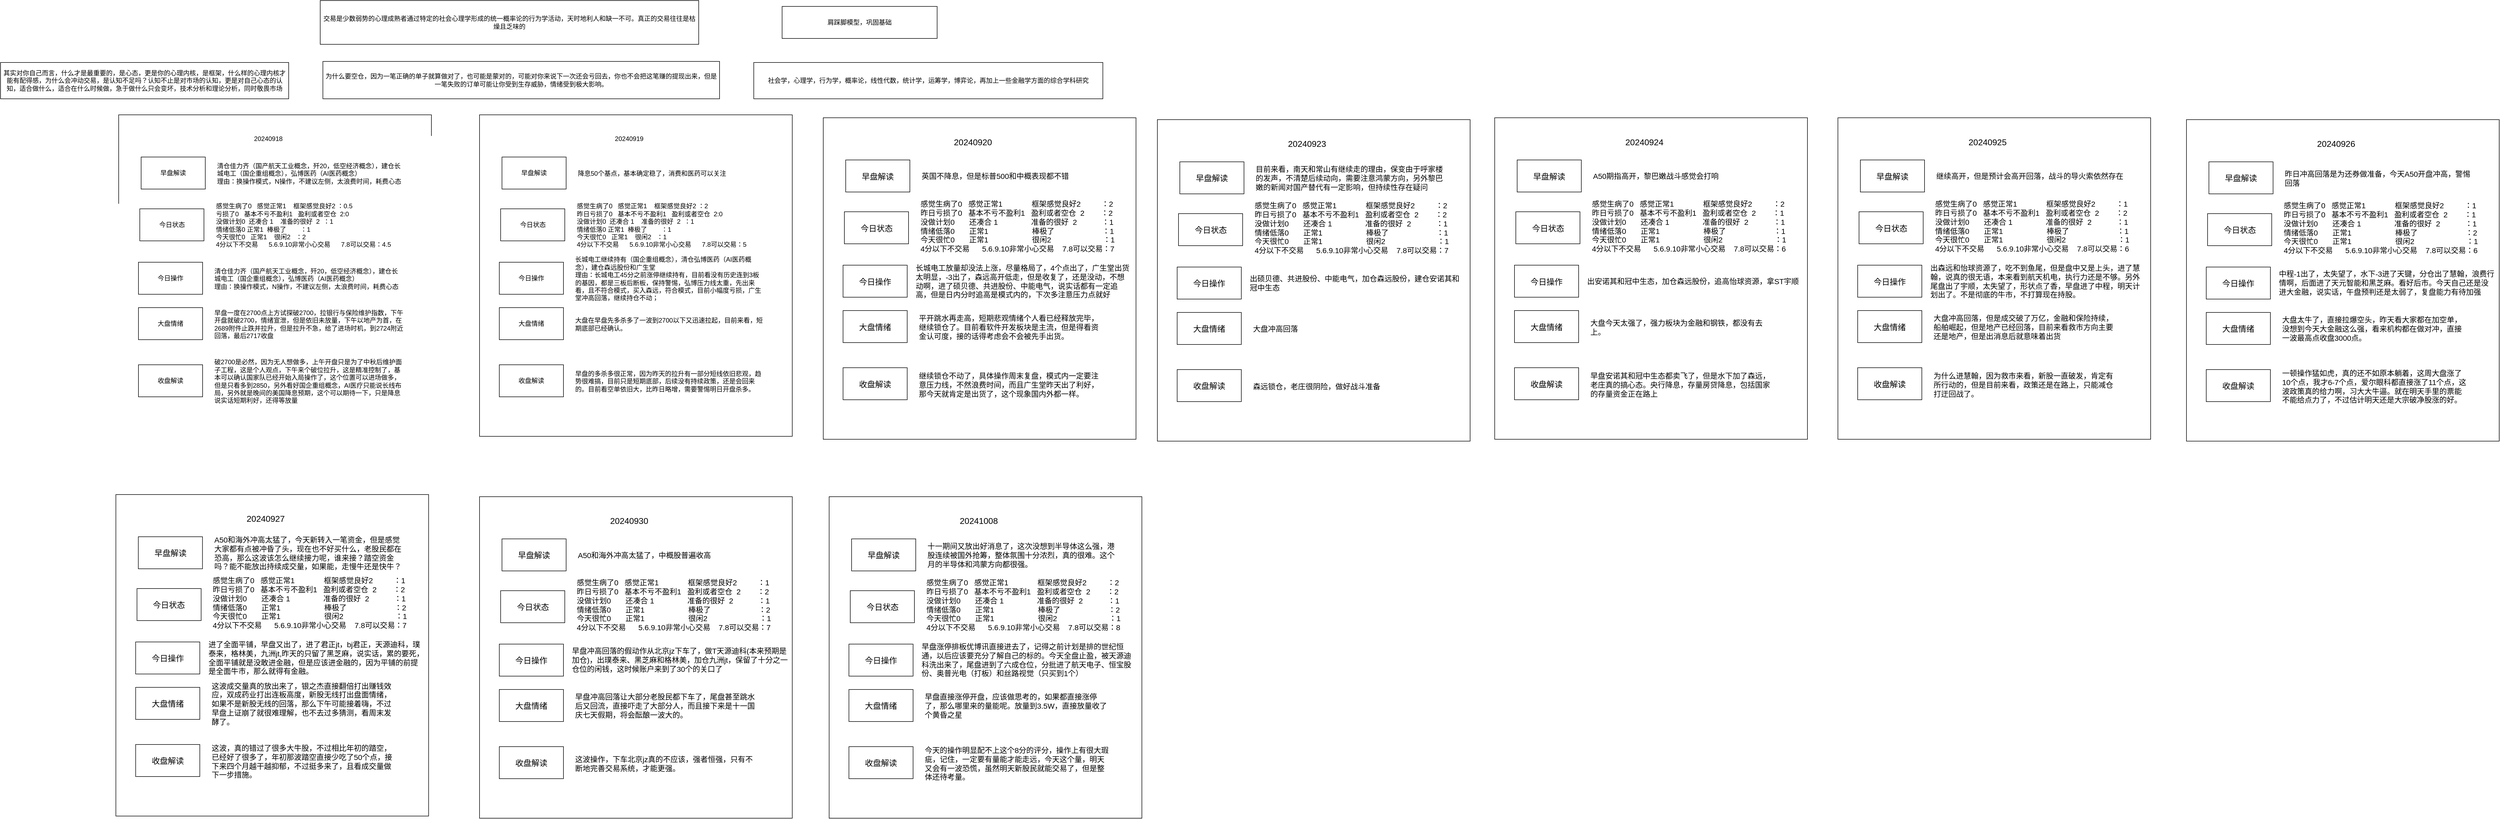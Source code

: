 <mxfile version="24.7.17">
  <diagram name="第 1 页" id="n0Eh1bdH7xCjfE-SlWxd">
    <mxGraphModel dx="2019" dy="1149" grid="0" gridSize="10" guides="1" tooltips="1" connect="1" arrows="1" fold="1" page="0" pageScale="1" pageWidth="827" pageHeight="1169" math="0" shadow="0">
      <root>
        <mxCell id="0" />
        <mxCell id="1" parent="0" />
        <mxCell id="ki8aC08DYE5dmjoq6XBP-1" value="" style="rounded=0;whiteSpace=wrap;html=1;" parent="1" vertex="1">
          <mxGeometry x="-59" y="60" width="585" height="602" as="geometry" />
        </mxCell>
        <mxCell id="ki8aC08DYE5dmjoq6XBP-2" value="20240918" style="text;html=1;align=center;verticalAlign=middle;whiteSpace=wrap;rounded=0;" parent="1" vertex="1">
          <mxGeometry x="-34" y="79" width="510" height="52" as="geometry" />
        </mxCell>
        <mxCell id="ki8aC08DYE5dmjoq6XBP-5" value="" style="group" parent="1" vertex="1" connectable="0">
          <mxGeometry x="-22" y="336" width="495.5" height="61" as="geometry" />
        </mxCell>
        <mxCell id="ki8aC08DYE5dmjoq6XBP-3" value="清仓佳力齐（国产航天工业概念，歼20，低空经济概念），建仓长城电工（国企重组概念），弘博医药（AI医药概念）&lt;div&gt;理由：换操作模式，N操作，不建议左侧，太浪费时间，耗费心态&lt;/div&gt;" style="text;html=1;align=left;verticalAlign=middle;whiteSpace=wrap;rounded=0;" parent="ki8aC08DYE5dmjoq6XBP-5" vertex="1">
          <mxGeometry x="140" width="355.5" height="61" as="geometry" />
        </mxCell>
        <mxCell id="ki8aC08DYE5dmjoq6XBP-4" value="今日操作" style="rounded=0;whiteSpace=wrap;html=1;" parent="ki8aC08DYE5dmjoq6XBP-5" vertex="1">
          <mxGeometry width="120" height="60" as="geometry" />
        </mxCell>
        <mxCell id="ki8aC08DYE5dmjoq6XBP-6" value="" style="group" parent="1" vertex="1" connectable="0">
          <mxGeometry x="-22" y="421" width="495.5" height="61" as="geometry" />
        </mxCell>
        <mxCell id="ki8aC08DYE5dmjoq6XBP-7" value="早盘一度在2700点上方试探破2700，拉银行与保险维护指数，下午开盘就破2700，情绪宣泄，但是依旧未放量，下午以地产为首，在2689附件止跌并拉升，但是拉升不急，给了进场时机，到2724附近回落，最后2717收盘" style="text;html=1;align=left;verticalAlign=middle;whiteSpace=wrap;rounded=0;" parent="ki8aC08DYE5dmjoq6XBP-6" vertex="1">
          <mxGeometry x="140" width="355.5" height="61" as="geometry" />
        </mxCell>
        <mxCell id="ki8aC08DYE5dmjoq6XBP-8" value="大盘情绪" style="rounded=0;whiteSpace=wrap;html=1;" parent="ki8aC08DYE5dmjoq6XBP-6" vertex="1">
          <mxGeometry width="120" height="60" as="geometry" />
        </mxCell>
        <mxCell id="ki8aC08DYE5dmjoq6XBP-9" value="" style="group" parent="1" vertex="1" connectable="0">
          <mxGeometry x="-17" y="139" width="495.5" height="61" as="geometry" />
        </mxCell>
        <mxCell id="ki8aC08DYE5dmjoq6XBP-10" value="清仓佳力齐（国产航天工业概念，歼20，低空经济概念），建仓长城电工（国企重组概念），弘博医药（AI医药概念）&lt;div&gt;理由：换操作模式，N操作，不建议左侧，太浪费时间，耗费心态&lt;/div&gt;" style="text;html=1;align=left;verticalAlign=middle;whiteSpace=wrap;rounded=0;" parent="ki8aC08DYE5dmjoq6XBP-9" vertex="1">
          <mxGeometry x="140" width="355.5" height="61" as="geometry" />
        </mxCell>
        <mxCell id="ki8aC08DYE5dmjoq6XBP-11" value="早盘解读" style="rounded=0;whiteSpace=wrap;html=1;" parent="ki8aC08DYE5dmjoq6XBP-9" vertex="1">
          <mxGeometry width="120" height="60" as="geometry" />
        </mxCell>
        <mxCell id="ki8aC08DYE5dmjoq6XBP-20" value="" style="group" parent="1" vertex="1" connectable="0">
          <mxGeometry x="-22" y="528" width="495.5" height="61" as="geometry" />
        </mxCell>
        <mxCell id="ki8aC08DYE5dmjoq6XBP-21" value="破2700是必然，因为无人想做多，上午开盘只是为了中秋后维护面子工程，这是个人观点，下午来个破位拉升，这是精准控制了，基本可以确认国家队已经开始入局操作了，这个位置可以进场做多，但是只看多到2850，另外看好国企重组概念，AI医疗只能说长线布局，另外就是晚间的美国降息预期，这个可以期待一下，只是降息说实话短期利好，还得等放量" style="text;html=1;align=left;verticalAlign=middle;whiteSpace=wrap;rounded=0;" parent="ki8aC08DYE5dmjoq6XBP-20" vertex="1">
          <mxGeometry x="140" width="355.5" height="61" as="geometry" />
        </mxCell>
        <mxCell id="ki8aC08DYE5dmjoq6XBP-22" value="收盘解读" style="rounded=0;whiteSpace=wrap;html=1;" parent="ki8aC08DYE5dmjoq6XBP-20" vertex="1">
          <mxGeometry width="120" height="60" as="geometry" />
        </mxCell>
        <mxCell id="ki8aC08DYE5dmjoq6XBP-27" value="" style="group" parent="1" vertex="1" connectable="0">
          <mxGeometry x="-19.5" y="236" width="495.5" height="61" as="geometry" />
        </mxCell>
        <mxCell id="ki8aC08DYE5dmjoq6XBP-28" value="感觉生病了0&amp;nbsp; &amp;nbsp;感觉正常1&amp;nbsp; &amp;nbsp; 框架感觉良好2 ：0.5&lt;br&gt;亏损了0&amp;nbsp; &amp;nbsp;基本不亏不盈利1&amp;nbsp; &amp;nbsp;盈利或者空仓&amp;nbsp; 2:0&lt;br&gt;没做计划0&amp;nbsp; 还凑合 1&amp;nbsp; &amp;nbsp; 准备的很好&amp;nbsp; 2&amp;nbsp; ：1&lt;br&gt;情绪低落0 正常1&amp;nbsp; 棒极了&amp;nbsp; &amp;nbsp; &amp;nbsp; &amp;nbsp; ：1&lt;br&gt;今天很忙0&amp;nbsp; &amp;nbsp;正常1&amp;nbsp; &amp;nbsp; 很闲2&amp;nbsp; &amp;nbsp;：2&lt;br&gt;4分以下不交易&amp;nbsp; &amp;nbsp; &amp;nbsp; 5.6.9.10非常小心交易&amp;nbsp; &amp;nbsp; &amp;nbsp; 7.8可以交易：4.5" style="text;html=1;align=left;verticalAlign=middle;whiteSpace=wrap;rounded=0;" parent="ki8aC08DYE5dmjoq6XBP-27" vertex="1">
          <mxGeometry x="140" width="355.5" height="61" as="geometry" />
        </mxCell>
        <mxCell id="ki8aC08DYE5dmjoq6XBP-29" value="今日状态" style="rounded=0;whiteSpace=wrap;html=1;" parent="ki8aC08DYE5dmjoq6XBP-27" vertex="1">
          <mxGeometry width="120" height="60" as="geometry" />
        </mxCell>
        <mxCell id="ki8aC08DYE5dmjoq6XBP-30" value="交易是少数弱势的心理成熟者通过特定的社会心理学形成的统一概率论的行为学活动，天时地利人和缺一不可。真正的交易往往是枯燥且乏味的" style="rounded=0;whiteSpace=wrap;html=1;" parent="1" vertex="1">
          <mxGeometry x="318" y="-154" width="708" height="82" as="geometry" />
        </mxCell>
        <mxCell id="ki8aC08DYE5dmjoq6XBP-31" value="为什么要空仓，因为一笔正确的单子就算做对了，也可能是蒙对的，可能对你来说下一次还会亏回去，你也不会把这笔赚的提现出来，但是一笔失败的订单可能让你受到生存威胁，情绪受到极大影响。" style="rounded=0;whiteSpace=wrap;html=1;" parent="1" vertex="1">
          <mxGeometry x="323" y="-40" width="742" height="70" as="geometry" />
        </mxCell>
        <mxCell id="ki8aC08DYE5dmjoq6XBP-32" value="其实对你自己而言，什么才是最重要的，是心态，更是你的心理内核，是框架，什么样的心理内核才能有配得感，为什么会冲动交易，是认知不足吗？认知不止是对市场的认知，更是对自己心态的认知，适合做什么，适合在什么时候做，急于做什么只会变坏，技术分析和理论分析，同时敬畏市场" style="rounded=0;whiteSpace=wrap;html=1;" parent="1" vertex="1">
          <mxGeometry x="-280" y="-38" width="539" height="68" as="geometry" />
        </mxCell>
        <mxCell id="ki8aC08DYE5dmjoq6XBP-33" value="社会学，心理学，行为学，概率论，线性代数，统计学，运筹学，博弈论，再加上一些金融学方面的综合学科研究" style="rounded=0;whiteSpace=wrap;html=1;" parent="1" vertex="1">
          <mxGeometry x="1129" y="-38" width="653" height="68" as="geometry" />
        </mxCell>
        <mxCell id="ki8aC08DYE5dmjoq6XBP-34" value="" style="rounded=0;whiteSpace=wrap;html=1;" parent="1" vertex="1">
          <mxGeometry x="616" y="60" width="585" height="602" as="geometry" />
        </mxCell>
        <mxCell id="ki8aC08DYE5dmjoq6XBP-35" value="20240919" style="text;html=1;align=center;verticalAlign=middle;whiteSpace=wrap;rounded=0;" parent="1" vertex="1">
          <mxGeometry x="641" y="79" width="510" height="52" as="geometry" />
        </mxCell>
        <mxCell id="ki8aC08DYE5dmjoq6XBP-36" value="" style="group" parent="1" vertex="1" connectable="0">
          <mxGeometry x="653" y="336" width="495.5" height="61" as="geometry" />
        </mxCell>
        <mxCell id="ki8aC08DYE5dmjoq6XBP-37" value="长城电工继续持有（国企重组概念），清仓弘博医药（AI医药概念），建仓森远股份和广生堂&lt;div&gt;理由：长城电工45分之前涨停继续持有，目前看没有历史连到3板的基因，都是三板后断板，保持警惕，弘博压力线太重，先出来看，且不符合模式，买入森远，符合模式，目前小幅度亏损，广生堂冲高回落，继续持仓不动；&lt;/div&gt;" style="text;html=1;align=left;verticalAlign=middle;whiteSpace=wrap;rounded=0;" parent="ki8aC08DYE5dmjoq6XBP-36" vertex="1">
          <mxGeometry x="140" width="355.5" height="61" as="geometry" />
        </mxCell>
        <mxCell id="ki8aC08DYE5dmjoq6XBP-38" value="今日操作" style="rounded=0;whiteSpace=wrap;html=1;" parent="ki8aC08DYE5dmjoq6XBP-36" vertex="1">
          <mxGeometry width="120" height="60" as="geometry" />
        </mxCell>
        <mxCell id="ki8aC08DYE5dmjoq6XBP-39" value="" style="group" parent="1" vertex="1" connectable="0">
          <mxGeometry x="653" y="421" width="495.5" height="61" as="geometry" />
        </mxCell>
        <mxCell id="ki8aC08DYE5dmjoq6XBP-40" value="大盘在早盘先多杀多了一波到2700以下又迅速拉起，目前来看，短期底部已经确认。" style="text;html=1;align=left;verticalAlign=middle;whiteSpace=wrap;rounded=0;" parent="ki8aC08DYE5dmjoq6XBP-39" vertex="1">
          <mxGeometry x="140" width="355.5" height="61" as="geometry" />
        </mxCell>
        <mxCell id="ki8aC08DYE5dmjoq6XBP-41" value="大盘情绪" style="rounded=0;whiteSpace=wrap;html=1;" parent="ki8aC08DYE5dmjoq6XBP-39" vertex="1">
          <mxGeometry width="120" height="60" as="geometry" />
        </mxCell>
        <mxCell id="ki8aC08DYE5dmjoq6XBP-42" value="" style="group" parent="1" vertex="1" connectable="0">
          <mxGeometry x="658" y="139" width="495.5" height="61" as="geometry" />
        </mxCell>
        <mxCell id="ki8aC08DYE5dmjoq6XBP-43" value="降息50个基点，基本确定稳了，消费和医药可以关注" style="text;html=1;align=left;verticalAlign=middle;whiteSpace=wrap;rounded=0;" parent="ki8aC08DYE5dmjoq6XBP-42" vertex="1">
          <mxGeometry x="140" width="355.5" height="61" as="geometry" />
        </mxCell>
        <mxCell id="ki8aC08DYE5dmjoq6XBP-44" value="早盘解读" style="rounded=0;whiteSpace=wrap;html=1;" parent="ki8aC08DYE5dmjoq6XBP-42" vertex="1">
          <mxGeometry width="120" height="60" as="geometry" />
        </mxCell>
        <mxCell id="ki8aC08DYE5dmjoq6XBP-45" value="" style="group" parent="1" vertex="1" connectable="0">
          <mxGeometry x="653" y="528" width="495.5" height="61" as="geometry" />
        </mxCell>
        <mxCell id="ki8aC08DYE5dmjoq6XBP-46" value="早盘的多杀多很正常，因为昨天的拉升有一部分短线依旧悲观，趋势很难搞，目前只是短期底部，后续没有持续政策，还是会回来的。目前看空单依旧大，比昨日略增，需要警惕明日开盘杀多。" style="text;html=1;align=left;verticalAlign=middle;whiteSpace=wrap;rounded=0;" parent="ki8aC08DYE5dmjoq6XBP-45" vertex="1">
          <mxGeometry x="140" width="355.5" height="61" as="geometry" />
        </mxCell>
        <mxCell id="ki8aC08DYE5dmjoq6XBP-47" value="收盘解读" style="rounded=0;whiteSpace=wrap;html=1;" parent="ki8aC08DYE5dmjoq6XBP-45" vertex="1">
          <mxGeometry width="120" height="60" as="geometry" />
        </mxCell>
        <mxCell id="ki8aC08DYE5dmjoq6XBP-48" value="" style="group" parent="1" vertex="1" connectable="0">
          <mxGeometry x="655.5" y="236" width="495.5" height="61" as="geometry" />
        </mxCell>
        <mxCell id="ki8aC08DYE5dmjoq6XBP-49" value="感觉生病了0&amp;nbsp; &amp;nbsp;感觉正常1&amp;nbsp; &amp;nbsp; 框架感觉良好2 ：2&lt;br&gt;昨日亏损了0&amp;nbsp; &amp;nbsp;基本不亏不盈利1&amp;nbsp; &amp;nbsp;盈利或者空仓&amp;nbsp; 2:0&lt;br&gt;没做计划0&amp;nbsp; 还凑合 1&amp;nbsp; &amp;nbsp; 准备的很好&amp;nbsp; 2&amp;nbsp; ：1&lt;br&gt;情绪低落0 正常1&amp;nbsp; 棒极了&amp;nbsp; &amp;nbsp; &amp;nbsp; &amp;nbsp; ：1&lt;br&gt;今天很忙0&amp;nbsp; &amp;nbsp;正常1&amp;nbsp; &amp;nbsp; 很闲2&amp;nbsp; &amp;nbsp;：1&lt;br&gt;4分以下不交易&amp;nbsp; &amp;nbsp; &amp;nbsp; 5.6.9.10非常小心交易&amp;nbsp; &amp;nbsp; &amp;nbsp; 7.8可以交易：5" style="text;html=1;align=left;verticalAlign=middle;whiteSpace=wrap;rounded=0;" parent="ki8aC08DYE5dmjoq6XBP-48" vertex="1">
          <mxGeometry x="140" width="355.5" height="61" as="geometry" />
        </mxCell>
        <mxCell id="ki8aC08DYE5dmjoq6XBP-50" value="今日状态" style="rounded=0;whiteSpace=wrap;html=1;" parent="ki8aC08DYE5dmjoq6XBP-48" vertex="1">
          <mxGeometry width="120" height="60" as="geometry" />
        </mxCell>
        <mxCell id="ki8aC08DYE5dmjoq6XBP-51" value="肩踩脚模型，巩固基础" style="rounded=0;whiteSpace=wrap;html=1;" parent="1" vertex="1">
          <mxGeometry x="1182" y="-143" width="290" height="60" as="geometry" />
        </mxCell>
        <mxCell id="ki8aC08DYE5dmjoq6XBP-52" value="" style="rounded=0;whiteSpace=wrap;html=1;" parent="1" vertex="1">
          <mxGeometry x="1259" y="65.5" width="585" height="602" as="geometry" />
        </mxCell>
        <mxCell id="ki8aC08DYE5dmjoq6XBP-53" value="&lt;font style=&quot;font-size: 16px;&quot;&gt;20240920&lt;/font&gt;" style="text;html=1;align=center;verticalAlign=middle;whiteSpace=wrap;rounded=0;" parent="1" vertex="1">
          <mxGeometry x="1284" y="84.5" width="510" height="52" as="geometry" />
        </mxCell>
        <mxCell id="ki8aC08DYE5dmjoq6XBP-54" value="" style="group" parent="1" vertex="1" connectable="0">
          <mxGeometry x="1296" y="341.5" width="542" height="71" as="geometry" />
        </mxCell>
        <mxCell id="ki8aC08DYE5dmjoq6XBP-56" value="&lt;font style=&quot;font-size: 15px;&quot;&gt;今日操作&lt;/font&gt;" style="rounded=0;whiteSpace=wrap;html=1;" parent="ki8aC08DYE5dmjoq6XBP-54" vertex="1">
          <mxGeometry width="120" height="60" as="geometry" />
        </mxCell>
        <mxCell id="ki8aC08DYE5dmjoq6XBP-69" value="&lt;font style=&quot;font-size: 14px;&quot;&gt;长城电工放量却没法上涨，尽量格局了，4个点出了，广生堂出货太明显，-3出了，森远高开低走，但是收复了，还是没动，不想动啊，进了硕贝德、共进股份、中能电气，说实话都有一定追高，但是日内分时追高是模式内的，下次多注意压力点就好&lt;/font&gt;" style="text;html=1;align=left;verticalAlign=middle;whiteSpace=wrap;rounded=0;" parent="ki8aC08DYE5dmjoq6XBP-54" vertex="1">
          <mxGeometry x="134" y="-3.62" width="406" height="67.25" as="geometry" />
        </mxCell>
        <mxCell id="ki8aC08DYE5dmjoq6XBP-57" value="" style="group" parent="1" vertex="1" connectable="0">
          <mxGeometry x="1296" y="426.5" width="495.5" height="61" as="geometry" />
        </mxCell>
        <mxCell id="ki8aC08DYE5dmjoq6XBP-59" value="&lt;font style=&quot;font-size: 15px;&quot;&gt;大盘情绪&lt;/font&gt;" style="rounded=0;whiteSpace=wrap;html=1;" parent="ki8aC08DYE5dmjoq6XBP-57" vertex="1">
          <mxGeometry width="120" height="60" as="geometry" />
        </mxCell>
        <mxCell id="ki8aC08DYE5dmjoq6XBP-70" value="&lt;font style=&quot;font-size: 14px;&quot;&gt;平开跳水再走高，短期悲观情绪个人看已经释放完毕，继续锁仓了。目前看软件开发板块是主流，但是得看资金认可度，接的话得考虑会不会被先手出货。&lt;/font&gt;" style="text;html=1;align=left;verticalAlign=middle;whiteSpace=wrap;rounded=0;" parent="ki8aC08DYE5dmjoq6XBP-57" vertex="1">
          <mxGeometry x="140" y="6.5" width="349" height="49.5" as="geometry" />
        </mxCell>
        <mxCell id="ki8aC08DYE5dmjoq6XBP-60" value="" style="group" parent="1" vertex="1" connectable="0">
          <mxGeometry x="1301" y="144.5" width="495.5" height="61" as="geometry" />
        </mxCell>
        <mxCell id="ki8aC08DYE5dmjoq6XBP-61" value="&lt;font style=&quot;font-size: 14px;&quot;&gt;英国不降息，但是标普500和中概表现都不错&lt;/font&gt;" style="text;html=1;align=left;verticalAlign=middle;whiteSpace=wrap;rounded=0;" parent="ki8aC08DYE5dmjoq6XBP-60" vertex="1">
          <mxGeometry x="140" width="355.5" height="61" as="geometry" />
        </mxCell>
        <mxCell id="ki8aC08DYE5dmjoq6XBP-62" value="&lt;font style=&quot;font-size: 15px;&quot;&gt;早盘解读&lt;/font&gt;" style="rounded=0;whiteSpace=wrap;html=1;" parent="ki8aC08DYE5dmjoq6XBP-60" vertex="1">
          <mxGeometry width="120" height="60" as="geometry" />
        </mxCell>
        <mxCell id="ki8aC08DYE5dmjoq6XBP-63" value="" style="group;align=left;" parent="1" vertex="1" connectable="0">
          <mxGeometry x="1296" y="533.5" width="495.5" height="61" as="geometry" />
        </mxCell>
        <mxCell id="ki8aC08DYE5dmjoq6XBP-65" value="&lt;font style=&quot;font-size: 15px;&quot;&gt;收盘解读&lt;/font&gt;" style="rounded=0;whiteSpace=wrap;html=1;" parent="ki8aC08DYE5dmjoq6XBP-63" vertex="1">
          <mxGeometry width="120" height="60" as="geometry" />
        </mxCell>
        <mxCell id="ki8aC08DYE5dmjoq6XBP-71" value="&lt;font style=&quot;font-size: 14px;&quot;&gt;继续锁仓不动了，具体操作周末复盘，模式内一定要注意压力线，不然浪费时间，而且广生堂昨天出了利好，那今天就肯定是出货了，这个现象国内外都一样。&lt;/font&gt;" style="text;html=1;align=left;verticalAlign=middle;whiteSpace=wrap;rounded=0;" parent="ki8aC08DYE5dmjoq6XBP-63" vertex="1">
          <mxGeometry x="140" y="7.5" width="347" height="49.5" as="geometry" />
        </mxCell>
        <mxCell id="ki8aC08DYE5dmjoq6XBP-66" value="" style="group" parent="1" vertex="1" connectable="0">
          <mxGeometry x="1298.5" y="241.5" width="528" height="61" as="geometry" />
        </mxCell>
        <mxCell id="ki8aC08DYE5dmjoq6XBP-67" value="&lt;font style=&quot;font-size: 14px;&quot;&gt;感觉生病了0&amp;nbsp; &amp;nbsp;感觉正常1&amp;nbsp; &amp;nbsp; &amp;nbsp; &amp;nbsp; &amp;nbsp; &amp;nbsp; &amp;nbsp; 框架感觉良好2&amp;nbsp; &amp;nbsp; &amp;nbsp; &amp;nbsp; &amp;nbsp; ：2&lt;br&gt;昨日亏损了0&amp;nbsp; &amp;nbsp;基本不亏不盈利1&amp;nbsp; &amp;nbsp;盈利或者空仓&amp;nbsp; 2&amp;nbsp; &amp;nbsp; &amp;nbsp; &amp;nbsp; ：2&lt;br&gt;没做计划0&amp;nbsp; &amp;nbsp; &amp;nbsp; &amp;nbsp;还凑合 1&amp;nbsp; &amp;nbsp; &amp;nbsp; &amp;nbsp; &amp;nbsp; &amp;nbsp; &amp;nbsp; &amp;nbsp; 准备的很好&amp;nbsp; 2&amp;nbsp; &amp;nbsp; &amp;nbsp; &amp;nbsp; &amp;nbsp; &amp;nbsp; ：1&lt;br&gt;情绪低落0&amp;nbsp; &amp;nbsp; &amp;nbsp; &amp;nbsp;正常1&amp;nbsp; &amp;nbsp; &amp;nbsp; &amp;nbsp; &amp;nbsp; &amp;nbsp; &amp;nbsp; &amp;nbsp; &amp;nbsp; &amp;nbsp; &amp;nbsp;棒极了&amp;nbsp; &amp;nbsp; &amp;nbsp; &amp;nbsp; &amp;nbsp; &amp;nbsp; &amp;nbsp; &amp;nbsp; &amp;nbsp; &amp;nbsp; &amp;nbsp; &amp;nbsp;：1&lt;br&gt;今天很忙0&amp;nbsp; &amp;nbsp; &amp;nbsp; &amp;nbsp;正常1&amp;nbsp; &amp;nbsp; &amp;nbsp; &amp;nbsp; &amp;nbsp; &amp;nbsp; &amp;nbsp; &amp;nbsp; &amp;nbsp; &amp;nbsp; &amp;nbsp;很闲2&amp;nbsp; &amp;nbsp; &amp;nbsp; &amp;nbsp; &amp;nbsp; &amp;nbsp; &amp;nbsp; &amp;nbsp; &amp;nbsp; &amp;nbsp; &amp;nbsp; &amp;nbsp; &amp;nbsp;：1&lt;br&gt;4分以下不交易&amp;nbsp; &amp;nbsp; &amp;nbsp; 5.6.9.10非常小心交易&amp;nbsp; &amp;nbsp; 7.8可以交易：7&lt;/font&gt;" style="text;html=1;align=left;verticalAlign=middle;whiteSpace=wrap;rounded=0;" parent="ki8aC08DYE5dmjoq6XBP-66" vertex="1">
          <mxGeometry x="140" y="-7" width="388" height="68" as="geometry" />
        </mxCell>
        <mxCell id="ki8aC08DYE5dmjoq6XBP-68" value="&lt;font style=&quot;font-size: 15px;&quot;&gt;今日状态&lt;/font&gt;" style="rounded=0;whiteSpace=wrap;html=1;" parent="ki8aC08DYE5dmjoq6XBP-66" vertex="1">
          <mxGeometry width="120" height="60" as="geometry" />
        </mxCell>
        <mxCell id="ki8aC08DYE5dmjoq6XBP-72" value="" style="rounded=0;whiteSpace=wrap;html=1;" parent="1" vertex="1">
          <mxGeometry x="1884" y="69" width="585" height="602" as="geometry" />
        </mxCell>
        <mxCell id="ki8aC08DYE5dmjoq6XBP-73" value="&lt;font style=&quot;font-size: 16px;&quot;&gt;20240923&lt;/font&gt;" style="text;html=1;align=center;verticalAlign=middle;whiteSpace=wrap;rounded=0;" parent="1" vertex="1">
          <mxGeometry x="1909" y="88" width="510" height="52" as="geometry" />
        </mxCell>
        <mxCell id="ki8aC08DYE5dmjoq6XBP-74" value="" style="group" parent="1" vertex="1" connectable="0">
          <mxGeometry x="1921" y="345" width="542" height="71" as="geometry" />
        </mxCell>
        <mxCell id="ki8aC08DYE5dmjoq6XBP-75" value="&lt;font style=&quot;font-size: 15px;&quot;&gt;今日操作&lt;/font&gt;" style="rounded=0;whiteSpace=wrap;html=1;" parent="ki8aC08DYE5dmjoq6XBP-74" vertex="1">
          <mxGeometry width="120" height="60" as="geometry" />
        </mxCell>
        <mxCell id="ki8aC08DYE5dmjoq6XBP-76" value="&lt;font style=&quot;font-size: 14px;&quot;&gt;出硕贝德、共进股份、中能电气，加仓森远股份，建仓安诺其和冠中生态&lt;/font&gt;" style="text;html=1;align=left;verticalAlign=middle;whiteSpace=wrap;rounded=0;" parent="ki8aC08DYE5dmjoq6XBP-74" vertex="1">
          <mxGeometry x="134" y="-3.62" width="406" height="67.25" as="geometry" />
        </mxCell>
        <mxCell id="ki8aC08DYE5dmjoq6XBP-77" value="" style="group" parent="1" vertex="1" connectable="0">
          <mxGeometry x="1921" y="430" width="495.5" height="61" as="geometry" />
        </mxCell>
        <mxCell id="ki8aC08DYE5dmjoq6XBP-78" value="&lt;font style=&quot;font-size: 15px;&quot;&gt;大盘情绪&lt;/font&gt;" style="rounded=0;whiteSpace=wrap;html=1;" parent="ki8aC08DYE5dmjoq6XBP-77" vertex="1">
          <mxGeometry width="120" height="60" as="geometry" />
        </mxCell>
        <mxCell id="ki8aC08DYE5dmjoq6XBP-79" value="&lt;font style=&quot;font-size: 14px;&quot;&gt;大盘冲高回落&lt;/font&gt;" style="text;html=1;align=left;verticalAlign=middle;whiteSpace=wrap;rounded=0;" parent="ki8aC08DYE5dmjoq6XBP-77" vertex="1">
          <mxGeometry x="140" y="6.5" width="349" height="49.5" as="geometry" />
        </mxCell>
        <mxCell id="ki8aC08DYE5dmjoq6XBP-80" value="" style="group" parent="1" vertex="1" connectable="0">
          <mxGeometry x="1926" y="148" width="495.5" height="61" as="geometry" />
        </mxCell>
        <mxCell id="ki8aC08DYE5dmjoq6XBP-81" value="&lt;font style=&quot;font-size: 14px;&quot;&gt;目前来看，南天和常山有继续走的理由，保变由于呼家楼的发声，不清楚后续动向，需要注意鸿蒙方向，另外黎巴嫩的新闻对国产替代有一定影响，但持续性存在疑问&lt;/font&gt;" style="text;html=1;align=left;verticalAlign=middle;whiteSpace=wrap;rounded=0;" parent="ki8aC08DYE5dmjoq6XBP-80" vertex="1">
          <mxGeometry x="140" width="355.5" height="61" as="geometry" />
        </mxCell>
        <mxCell id="ki8aC08DYE5dmjoq6XBP-82" value="&lt;font style=&quot;font-size: 15px;&quot;&gt;早盘解读&lt;/font&gt;" style="rounded=0;whiteSpace=wrap;html=1;" parent="ki8aC08DYE5dmjoq6XBP-80" vertex="1">
          <mxGeometry width="120" height="60" as="geometry" />
        </mxCell>
        <mxCell id="ki8aC08DYE5dmjoq6XBP-83" value="" style="group;align=left;" parent="1" vertex="1" connectable="0">
          <mxGeometry x="1921" y="537" width="495.5" height="61" as="geometry" />
        </mxCell>
        <mxCell id="ki8aC08DYE5dmjoq6XBP-84" value="&lt;font style=&quot;font-size: 15px;&quot;&gt;收盘解读&lt;/font&gt;" style="rounded=0;whiteSpace=wrap;html=1;" parent="ki8aC08DYE5dmjoq6XBP-83" vertex="1">
          <mxGeometry width="120" height="60" as="geometry" />
        </mxCell>
        <mxCell id="ki8aC08DYE5dmjoq6XBP-85" value="&lt;font style=&quot;font-size: 14px;&quot;&gt;森远锁仓，老庄很阴险，做好战斗准备&lt;/font&gt;" style="text;html=1;align=left;verticalAlign=middle;whiteSpace=wrap;rounded=0;" parent="ki8aC08DYE5dmjoq6XBP-83" vertex="1">
          <mxGeometry x="140" y="7.5" width="347" height="49.5" as="geometry" />
        </mxCell>
        <mxCell id="ki8aC08DYE5dmjoq6XBP-86" value="" style="group" parent="1" vertex="1" connectable="0">
          <mxGeometry x="1923.5" y="245" width="528" height="61" as="geometry" />
        </mxCell>
        <mxCell id="ki8aC08DYE5dmjoq6XBP-87" value="&lt;font style=&quot;font-size: 14px;&quot;&gt;感觉生病了0&amp;nbsp; &amp;nbsp;感觉正常1&amp;nbsp; &amp;nbsp; &amp;nbsp; &amp;nbsp; &amp;nbsp; &amp;nbsp; &amp;nbsp; 框架感觉良好2&amp;nbsp; &amp;nbsp; &amp;nbsp; &amp;nbsp; &amp;nbsp; ：2&lt;br&gt;昨日亏损了0&amp;nbsp; &amp;nbsp;基本不亏不盈利1&amp;nbsp; &amp;nbsp;盈利或者空仓&amp;nbsp; 2&amp;nbsp; &amp;nbsp; &amp;nbsp; &amp;nbsp; ：2&lt;br&gt;没做计划0&amp;nbsp; &amp;nbsp; &amp;nbsp; &amp;nbsp;还凑合 1&amp;nbsp; &amp;nbsp; &amp;nbsp; &amp;nbsp; &amp;nbsp; &amp;nbsp; &amp;nbsp; &amp;nbsp; 准备的很好&amp;nbsp; 2&amp;nbsp; &amp;nbsp; &amp;nbsp; &amp;nbsp; &amp;nbsp; &amp;nbsp; ：1&lt;br&gt;情绪低落0&amp;nbsp; &amp;nbsp; &amp;nbsp; &amp;nbsp;正常1&amp;nbsp; &amp;nbsp; &amp;nbsp; &amp;nbsp; &amp;nbsp; &amp;nbsp; &amp;nbsp; &amp;nbsp; &amp;nbsp; &amp;nbsp; &amp;nbsp;棒极了&amp;nbsp; &amp;nbsp; &amp;nbsp; &amp;nbsp; &amp;nbsp; &amp;nbsp; &amp;nbsp; &amp;nbsp; &amp;nbsp; &amp;nbsp; &amp;nbsp; &amp;nbsp;：1&lt;br&gt;今天很忙0&amp;nbsp; &amp;nbsp; &amp;nbsp; &amp;nbsp;正常1&amp;nbsp; &amp;nbsp; &amp;nbsp; &amp;nbsp; &amp;nbsp; &amp;nbsp; &amp;nbsp; &amp;nbsp; &amp;nbsp; &amp;nbsp; &amp;nbsp;很闲2&amp;nbsp; &amp;nbsp; &amp;nbsp; &amp;nbsp; &amp;nbsp; &amp;nbsp; &amp;nbsp; &amp;nbsp; &amp;nbsp; &amp;nbsp; &amp;nbsp; &amp;nbsp; &amp;nbsp;：1&lt;br&gt;4分以下不交易&amp;nbsp; &amp;nbsp; &amp;nbsp; 5.6.9.10非常小心交易&amp;nbsp; &amp;nbsp; 7.8可以交易：7&lt;/font&gt;" style="text;html=1;align=left;verticalAlign=middle;whiteSpace=wrap;rounded=0;" parent="ki8aC08DYE5dmjoq6XBP-86" vertex="1">
          <mxGeometry x="140" y="-7" width="388" height="68" as="geometry" />
        </mxCell>
        <mxCell id="ki8aC08DYE5dmjoq6XBP-88" value="&lt;font style=&quot;font-size: 15px;&quot;&gt;今日状态&lt;/font&gt;" style="rounded=0;whiteSpace=wrap;html=1;" parent="ki8aC08DYE5dmjoq6XBP-86" vertex="1">
          <mxGeometry width="120" height="60" as="geometry" />
        </mxCell>
        <mxCell id="ki8aC08DYE5dmjoq6XBP-89" value="" style="rounded=0;whiteSpace=wrap;html=1;" parent="1" vertex="1">
          <mxGeometry x="2515" y="65.5" width="585" height="602" as="geometry" />
        </mxCell>
        <mxCell id="ki8aC08DYE5dmjoq6XBP-90" value="&lt;font style=&quot;font-size: 16px;&quot;&gt;20240924&lt;/font&gt;" style="text;html=1;align=center;verticalAlign=middle;whiteSpace=wrap;rounded=0;" parent="1" vertex="1">
          <mxGeometry x="2540" y="84.5" width="510" height="52" as="geometry" />
        </mxCell>
        <mxCell id="ki8aC08DYE5dmjoq6XBP-91" value="" style="group" parent="1" vertex="1" connectable="0">
          <mxGeometry x="2552" y="341.5" width="542" height="71" as="geometry" />
        </mxCell>
        <mxCell id="ki8aC08DYE5dmjoq6XBP-92" value="&lt;font style=&quot;font-size: 15px;&quot;&gt;今日操作&lt;/font&gt;" style="rounded=0;whiteSpace=wrap;html=1;" parent="ki8aC08DYE5dmjoq6XBP-91" vertex="1">
          <mxGeometry width="120" height="60" as="geometry" />
        </mxCell>
        <mxCell id="ki8aC08DYE5dmjoq6XBP-93" value="&lt;font style=&quot;font-size: 14px;&quot;&gt;出安诺其和冠中生态，加仓森远股份，追高怡球资源，拿ST宇顺&lt;/font&gt;" style="text;html=1;align=left;verticalAlign=middle;whiteSpace=wrap;rounded=0;" parent="ki8aC08DYE5dmjoq6XBP-91" vertex="1">
          <mxGeometry x="134" y="-3.62" width="406" height="67.25" as="geometry" />
        </mxCell>
        <mxCell id="ki8aC08DYE5dmjoq6XBP-94" value="" style="group" parent="1" vertex="1" connectable="0">
          <mxGeometry x="2552" y="426.5" width="495.5" height="61" as="geometry" />
        </mxCell>
        <mxCell id="ki8aC08DYE5dmjoq6XBP-95" value="&lt;font style=&quot;font-size: 15px;&quot;&gt;大盘情绪&lt;/font&gt;" style="rounded=0;whiteSpace=wrap;html=1;" parent="ki8aC08DYE5dmjoq6XBP-94" vertex="1">
          <mxGeometry width="120" height="60" as="geometry" />
        </mxCell>
        <mxCell id="ki8aC08DYE5dmjoq6XBP-96" value="&lt;span style=&quot;font-size: 14px;&quot;&gt;大盘今天太强了，强力板块为金融和钢铁，都没有去上。&lt;/span&gt;" style="text;html=1;align=left;verticalAlign=middle;whiteSpace=wrap;rounded=0;" parent="ki8aC08DYE5dmjoq6XBP-94" vertex="1">
          <mxGeometry x="140" y="6.5" width="349" height="49.5" as="geometry" />
        </mxCell>
        <mxCell id="ki8aC08DYE5dmjoq6XBP-97" value="" style="group" parent="1" vertex="1" connectable="0">
          <mxGeometry x="2557" y="144.5" width="495.5" height="61" as="geometry" />
        </mxCell>
        <mxCell id="ki8aC08DYE5dmjoq6XBP-98" value="&lt;span style=&quot;font-size: 14px;&quot;&gt;A50期指高开，黎巴嫩战斗感觉会打响&lt;/span&gt;" style="text;html=1;align=left;verticalAlign=middle;whiteSpace=wrap;rounded=0;" parent="ki8aC08DYE5dmjoq6XBP-97" vertex="1">
          <mxGeometry x="140" width="355.5" height="61" as="geometry" />
        </mxCell>
        <mxCell id="ki8aC08DYE5dmjoq6XBP-99" value="&lt;font style=&quot;font-size: 15px;&quot;&gt;早盘解读&lt;/font&gt;" style="rounded=0;whiteSpace=wrap;html=1;" parent="ki8aC08DYE5dmjoq6XBP-97" vertex="1">
          <mxGeometry width="120" height="60" as="geometry" />
        </mxCell>
        <mxCell id="ki8aC08DYE5dmjoq6XBP-100" value="" style="group;align=left;" parent="1" vertex="1" connectable="0">
          <mxGeometry x="2552" y="533.5" width="495.5" height="61" as="geometry" />
        </mxCell>
        <mxCell id="ki8aC08DYE5dmjoq6XBP-101" value="&lt;font style=&quot;font-size: 15px;&quot;&gt;收盘解读&lt;/font&gt;" style="rounded=0;whiteSpace=wrap;html=1;" parent="ki8aC08DYE5dmjoq6XBP-100" vertex="1">
          <mxGeometry width="120" height="60" as="geometry" />
        </mxCell>
        <mxCell id="ki8aC08DYE5dmjoq6XBP-102" value="&lt;font style=&quot;font-size: 14px;&quot;&gt;早盘安诺其和冠中生态都卖飞了，但是水下加了森远，老庄真的搞心态。央行降息，存量房贷降息，包括国家的存量资金正在路上&lt;/font&gt;" style="text;html=1;align=left;verticalAlign=middle;whiteSpace=wrap;rounded=0;" parent="ki8aC08DYE5dmjoq6XBP-100" vertex="1">
          <mxGeometry x="140" y="7.5" width="347" height="49.5" as="geometry" />
        </mxCell>
        <mxCell id="ki8aC08DYE5dmjoq6XBP-103" value="" style="group" parent="1" vertex="1" connectable="0">
          <mxGeometry x="2554.5" y="241.5" width="528" height="61" as="geometry" />
        </mxCell>
        <mxCell id="ki8aC08DYE5dmjoq6XBP-104" value="&lt;font style=&quot;font-size: 14px;&quot;&gt;感觉生病了0&amp;nbsp; &amp;nbsp;感觉正常1&amp;nbsp; &amp;nbsp; &amp;nbsp; &amp;nbsp; &amp;nbsp; &amp;nbsp; &amp;nbsp; 框架感觉良好2&amp;nbsp; &amp;nbsp; &amp;nbsp; &amp;nbsp; &amp;nbsp; ：2&lt;br&gt;昨日亏损了0&amp;nbsp; &amp;nbsp;基本不亏不盈利1&amp;nbsp; &amp;nbsp;盈利或者空仓&amp;nbsp; 2&amp;nbsp; &amp;nbsp; &amp;nbsp; &amp;nbsp; ：1&lt;br&gt;没做计划0&amp;nbsp; &amp;nbsp; &amp;nbsp; &amp;nbsp;还凑合 1&amp;nbsp; &amp;nbsp; &amp;nbsp; &amp;nbsp; &amp;nbsp; &amp;nbsp; &amp;nbsp; &amp;nbsp; 准备的很好&amp;nbsp; 2&amp;nbsp; &amp;nbsp; &amp;nbsp; &amp;nbsp; &amp;nbsp; &amp;nbsp; ：1&lt;br&gt;情绪低落0&amp;nbsp; &amp;nbsp; &amp;nbsp; &amp;nbsp;正常1&amp;nbsp; &amp;nbsp; &amp;nbsp; &amp;nbsp; &amp;nbsp; &amp;nbsp; &amp;nbsp; &amp;nbsp; &amp;nbsp; &amp;nbsp; &amp;nbsp;棒极了&amp;nbsp; &amp;nbsp; &amp;nbsp; &amp;nbsp; &amp;nbsp; &amp;nbsp; &amp;nbsp; &amp;nbsp; &amp;nbsp; &amp;nbsp; &amp;nbsp; &amp;nbsp;：1&lt;br&gt;今天很忙0&amp;nbsp; &amp;nbsp; &amp;nbsp; &amp;nbsp;正常1&amp;nbsp; &amp;nbsp; &amp;nbsp; &amp;nbsp; &amp;nbsp; &amp;nbsp; &amp;nbsp; &amp;nbsp; &amp;nbsp; &amp;nbsp; &amp;nbsp;很闲2&amp;nbsp; &amp;nbsp; &amp;nbsp; &amp;nbsp; &amp;nbsp; &amp;nbsp; &amp;nbsp; &amp;nbsp; &amp;nbsp; &amp;nbsp; &amp;nbsp; &amp;nbsp; &amp;nbsp;：1&lt;br&gt;4分以下不交易&amp;nbsp; &amp;nbsp; &amp;nbsp; 5.6.9.10非常小心交易&amp;nbsp; &amp;nbsp; 7.8可以交易：6&lt;/font&gt;" style="text;html=1;align=left;verticalAlign=middle;whiteSpace=wrap;rounded=0;" parent="ki8aC08DYE5dmjoq6XBP-103" vertex="1">
          <mxGeometry x="140" y="-7" width="388" height="68" as="geometry" />
        </mxCell>
        <mxCell id="ki8aC08DYE5dmjoq6XBP-105" value="&lt;font style=&quot;font-size: 15px;&quot;&gt;今日状态&lt;/font&gt;" style="rounded=0;whiteSpace=wrap;html=1;" parent="ki8aC08DYE5dmjoq6XBP-103" vertex="1">
          <mxGeometry width="120" height="60" as="geometry" />
        </mxCell>
        <mxCell id="ki8aC08DYE5dmjoq6XBP-106" value="" style="rounded=0;whiteSpace=wrap;html=1;" parent="1" vertex="1">
          <mxGeometry x="3157" y="65.5" width="585" height="602" as="geometry" />
        </mxCell>
        <mxCell id="ki8aC08DYE5dmjoq6XBP-107" value="&lt;font style=&quot;font-size: 16px;&quot;&gt;20240925&lt;/font&gt;" style="text;html=1;align=center;verticalAlign=middle;whiteSpace=wrap;rounded=0;" parent="1" vertex="1">
          <mxGeometry x="3182" y="84.5" width="510" height="52" as="geometry" />
        </mxCell>
        <mxCell id="ki8aC08DYE5dmjoq6XBP-108" value="" style="group" parent="1" vertex="1" connectable="0">
          <mxGeometry x="3194" y="341.5" width="542" height="71" as="geometry" />
        </mxCell>
        <mxCell id="ki8aC08DYE5dmjoq6XBP-109" value="&lt;font style=&quot;font-size: 15px;&quot;&gt;今日操作&lt;/font&gt;" style="rounded=0;whiteSpace=wrap;html=1;" parent="ki8aC08DYE5dmjoq6XBP-108" vertex="1">
          <mxGeometry width="120" height="60" as="geometry" />
        </mxCell>
        <mxCell id="ki8aC08DYE5dmjoq6XBP-110" value="&lt;font style=&quot;font-size: 14px;&quot;&gt;出森远和怡球资源了，吃不到鱼尾，但是盘中又是上头，进了慧翰，说真的很无语，本来看到航天机电，执行力还是不够。另外尾盘出了宇顺，太失望了，形状点了香，早盘进了中程，明天计划出了。不是彻底的牛市，不打算现在持股。&lt;/font&gt;" style="text;html=1;align=left;verticalAlign=middle;whiteSpace=wrap;rounded=0;" parent="ki8aC08DYE5dmjoq6XBP-108" vertex="1">
          <mxGeometry x="134" y="-3.62" width="406" height="67.25" as="geometry" />
        </mxCell>
        <mxCell id="ki8aC08DYE5dmjoq6XBP-111" value="" style="group" parent="1" vertex="1" connectable="0">
          <mxGeometry x="3194" y="426.5" width="495.5" height="61" as="geometry" />
        </mxCell>
        <mxCell id="ki8aC08DYE5dmjoq6XBP-112" value="&lt;font style=&quot;font-size: 15px;&quot;&gt;大盘情绪&lt;/font&gt;" style="rounded=0;whiteSpace=wrap;html=1;" parent="ki8aC08DYE5dmjoq6XBP-111" vertex="1">
          <mxGeometry width="120" height="60" as="geometry" />
        </mxCell>
        <mxCell id="ki8aC08DYE5dmjoq6XBP-113" value="&lt;font style=&quot;font-size: 14px;&quot;&gt;大盘冲高回落，但是成交破了万亿，金融和保险持续，船舶崛起，但是地产已经回落，目前来看救市方向主要还是地产，但是出消息后就意味着出货&lt;/font&gt;" style="text;html=1;align=left;verticalAlign=middle;whiteSpace=wrap;rounded=0;" parent="ki8aC08DYE5dmjoq6XBP-111" vertex="1">
          <mxGeometry x="140" y="6.5" width="349" height="49.5" as="geometry" />
        </mxCell>
        <mxCell id="ki8aC08DYE5dmjoq6XBP-114" value="" style="group" parent="1" vertex="1" connectable="0">
          <mxGeometry x="3199" y="144.5" width="495.5" height="61" as="geometry" />
        </mxCell>
        <mxCell id="ki8aC08DYE5dmjoq6XBP-115" value="&lt;span style=&quot;font-size: 14px;&quot;&gt;继续高开，但是预计会高开回落，战斗的导火索依然存在&lt;/span&gt;" style="text;html=1;align=left;verticalAlign=middle;whiteSpace=wrap;rounded=0;" parent="ki8aC08DYE5dmjoq6XBP-114" vertex="1">
          <mxGeometry x="140" width="355.5" height="61" as="geometry" />
        </mxCell>
        <mxCell id="ki8aC08DYE5dmjoq6XBP-116" value="&lt;font style=&quot;font-size: 15px;&quot;&gt;早盘解读&lt;/font&gt;" style="rounded=0;whiteSpace=wrap;html=1;" parent="ki8aC08DYE5dmjoq6XBP-114" vertex="1">
          <mxGeometry width="120" height="60" as="geometry" />
        </mxCell>
        <mxCell id="ki8aC08DYE5dmjoq6XBP-117" value="" style="group;align=left;" parent="1" vertex="1" connectable="0">
          <mxGeometry x="3194" y="533.5" width="495.5" height="61" as="geometry" />
        </mxCell>
        <mxCell id="ki8aC08DYE5dmjoq6XBP-118" value="&lt;font style=&quot;font-size: 15px;&quot;&gt;收盘解读&lt;/font&gt;" style="rounded=0;whiteSpace=wrap;html=1;" parent="ki8aC08DYE5dmjoq6XBP-117" vertex="1">
          <mxGeometry width="120" height="60" as="geometry" />
        </mxCell>
        <mxCell id="ki8aC08DYE5dmjoq6XBP-119" value="&lt;font style=&quot;font-size: 14px;&quot;&gt;为什么进慧翰，因为救市来看，新股一直破发，肯定有所行动的，但是目前来看，政策还是在路上，只能减仓打迂回战了。&lt;/font&gt;" style="text;html=1;align=left;verticalAlign=middle;whiteSpace=wrap;rounded=0;" parent="ki8aC08DYE5dmjoq6XBP-117" vertex="1">
          <mxGeometry x="140" y="7.5" width="347" height="49.5" as="geometry" />
        </mxCell>
        <mxCell id="ki8aC08DYE5dmjoq6XBP-120" value="" style="group" parent="1" vertex="1" connectable="0">
          <mxGeometry x="3196.5" y="241.5" width="528" height="61" as="geometry" />
        </mxCell>
        <mxCell id="ki8aC08DYE5dmjoq6XBP-121" value="&lt;font style=&quot;font-size: 14px;&quot;&gt;感觉生病了0&amp;nbsp; &amp;nbsp;感觉正常1&amp;nbsp; &amp;nbsp; &amp;nbsp; &amp;nbsp; &amp;nbsp; &amp;nbsp; &amp;nbsp; 框架感觉良好2&amp;nbsp; &amp;nbsp; &amp;nbsp; &amp;nbsp; &amp;nbsp; ：1&lt;br&gt;昨日亏损了0&amp;nbsp; &amp;nbsp;基本不亏不盈利1&amp;nbsp; &amp;nbsp;盈利或者空仓&amp;nbsp; 2&amp;nbsp; &amp;nbsp; &amp;nbsp; &amp;nbsp; ：2&lt;br&gt;没做计划0&amp;nbsp; &amp;nbsp; &amp;nbsp; &amp;nbsp;还凑合 1&amp;nbsp; &amp;nbsp; &amp;nbsp; &amp;nbsp; &amp;nbsp; &amp;nbsp; &amp;nbsp; &amp;nbsp; 准备的很好&amp;nbsp; 2&amp;nbsp; &amp;nbsp; &amp;nbsp; &amp;nbsp; &amp;nbsp; &amp;nbsp; ：1&lt;br&gt;情绪低落0&amp;nbsp; &amp;nbsp; &amp;nbsp; &amp;nbsp;正常1&amp;nbsp; &amp;nbsp; &amp;nbsp; &amp;nbsp; &amp;nbsp; &amp;nbsp; &amp;nbsp; &amp;nbsp; &amp;nbsp; &amp;nbsp; &amp;nbsp;棒极了&amp;nbsp; &amp;nbsp; &amp;nbsp; &amp;nbsp; &amp;nbsp; &amp;nbsp; &amp;nbsp; &amp;nbsp; &amp;nbsp; &amp;nbsp; &amp;nbsp; &amp;nbsp;：1&lt;br&gt;今天很忙0&amp;nbsp; &amp;nbsp; &amp;nbsp; &amp;nbsp;正常1&amp;nbsp; &amp;nbsp; &amp;nbsp; &amp;nbsp; &amp;nbsp; &amp;nbsp; &amp;nbsp; &amp;nbsp; &amp;nbsp; &amp;nbsp; &amp;nbsp;很闲2&amp;nbsp; &amp;nbsp; &amp;nbsp; &amp;nbsp; &amp;nbsp; &amp;nbsp; &amp;nbsp; &amp;nbsp; &amp;nbsp; &amp;nbsp; &amp;nbsp; &amp;nbsp; &amp;nbsp;：1&lt;br&gt;4分以下不交易&amp;nbsp; &amp;nbsp; &amp;nbsp; 5.6.9.10非常小心交易&amp;nbsp; &amp;nbsp; 7.8可以交易：6&lt;/font&gt;" style="text;html=1;align=left;verticalAlign=middle;whiteSpace=wrap;rounded=0;" parent="ki8aC08DYE5dmjoq6XBP-120" vertex="1">
          <mxGeometry x="140" y="-7" width="388" height="68" as="geometry" />
        </mxCell>
        <mxCell id="ki8aC08DYE5dmjoq6XBP-122" value="&lt;font style=&quot;font-size: 15px;&quot;&gt;今日状态&lt;/font&gt;" style="rounded=0;whiteSpace=wrap;html=1;" parent="ki8aC08DYE5dmjoq6XBP-120" vertex="1">
          <mxGeometry width="120" height="60" as="geometry" />
        </mxCell>
        <mxCell id="ki8aC08DYE5dmjoq6XBP-123" value="" style="rounded=0;whiteSpace=wrap;html=1;" parent="1" vertex="1">
          <mxGeometry x="3809" y="69" width="585" height="602" as="geometry" />
        </mxCell>
        <mxCell id="ki8aC08DYE5dmjoq6XBP-124" value="&lt;font style=&quot;font-size: 16px;&quot;&gt;20240926&lt;/font&gt;" style="text;html=1;align=center;verticalAlign=middle;whiteSpace=wrap;rounded=0;" parent="1" vertex="1">
          <mxGeometry x="3834" y="88" width="510" height="52" as="geometry" />
        </mxCell>
        <mxCell id="ki8aC08DYE5dmjoq6XBP-125" value="" style="group" parent="1" vertex="1" connectable="0">
          <mxGeometry x="3846" y="345" width="542" height="71" as="geometry" />
        </mxCell>
        <mxCell id="ki8aC08DYE5dmjoq6XBP-126" value="&lt;font style=&quot;font-size: 15px;&quot;&gt;今日操作&lt;/font&gt;" style="rounded=0;whiteSpace=wrap;html=1;" parent="ki8aC08DYE5dmjoq6XBP-125" vertex="1">
          <mxGeometry width="120" height="60" as="geometry" />
        </mxCell>
        <mxCell id="ki8aC08DYE5dmjoq6XBP-127" value="&lt;font style=&quot;font-size: 14px;&quot;&gt;中程-1出了，太失望了，水下-3进了天键，分仓出了慧翰，浪费行情啊，后面进了天元智能和黑芝麻。看好后市。今天自己还是没进大金融，说实话，午盘预判还是太弱了，复盘能力有待加强&lt;/font&gt;" style="text;html=1;align=left;verticalAlign=middle;whiteSpace=wrap;rounded=0;" parent="ki8aC08DYE5dmjoq6XBP-125" vertex="1">
          <mxGeometry x="134" y="-3.62" width="406" height="67.25" as="geometry" />
        </mxCell>
        <mxCell id="ki8aC08DYE5dmjoq6XBP-128" value="" style="group" parent="1" vertex="1" connectable="0">
          <mxGeometry x="3846" y="430" width="495.5" height="61" as="geometry" />
        </mxCell>
        <mxCell id="ki8aC08DYE5dmjoq6XBP-129" value="&lt;font style=&quot;font-size: 15px;&quot;&gt;大盘情绪&lt;/font&gt;" style="rounded=0;whiteSpace=wrap;html=1;" parent="ki8aC08DYE5dmjoq6XBP-128" vertex="1">
          <mxGeometry width="120" height="60" as="geometry" />
        </mxCell>
        <mxCell id="ki8aC08DYE5dmjoq6XBP-130" value="&lt;font style=&quot;font-size: 14px;&quot;&gt;大盘太牛了，直接拉爆空头，昨天看大家都在加空单，没想到今天大金融这么强，看来机构都在做对冲，直接一波最高点收盘3000点。&lt;/font&gt;" style="text;html=1;align=left;verticalAlign=middle;whiteSpace=wrap;rounded=0;" parent="ki8aC08DYE5dmjoq6XBP-128" vertex="1">
          <mxGeometry x="140" y="6.5" width="349" height="49.5" as="geometry" />
        </mxCell>
        <mxCell id="ki8aC08DYE5dmjoq6XBP-131" value="" style="group" parent="1" vertex="1" connectable="0">
          <mxGeometry x="3851" y="148" width="495.5" height="61" as="geometry" />
        </mxCell>
        <mxCell id="ki8aC08DYE5dmjoq6XBP-132" value="&lt;span style=&quot;font-size: 14px;&quot;&gt;昨日冲高回落是为还券做准备，今天A50开盘冲高，警惕回落&lt;/span&gt;" style="text;html=1;align=left;verticalAlign=middle;whiteSpace=wrap;rounded=0;" parent="ki8aC08DYE5dmjoq6XBP-131" vertex="1">
          <mxGeometry x="140" width="355.5" height="61" as="geometry" />
        </mxCell>
        <mxCell id="ki8aC08DYE5dmjoq6XBP-133" value="&lt;font style=&quot;font-size: 15px;&quot;&gt;早盘解读&lt;/font&gt;" style="rounded=0;whiteSpace=wrap;html=1;" parent="ki8aC08DYE5dmjoq6XBP-131" vertex="1">
          <mxGeometry width="120" height="60" as="geometry" />
        </mxCell>
        <mxCell id="ki8aC08DYE5dmjoq6XBP-134" value="" style="group;align=left;" parent="1" vertex="1" connectable="0">
          <mxGeometry x="3846" y="537" width="495.5" height="61" as="geometry" />
        </mxCell>
        <mxCell id="ki8aC08DYE5dmjoq6XBP-135" value="&lt;font style=&quot;font-size: 15px;&quot;&gt;收盘解读&lt;/font&gt;" style="rounded=0;whiteSpace=wrap;html=1;" parent="ki8aC08DYE5dmjoq6XBP-134" vertex="1">
          <mxGeometry width="120" height="60" as="geometry" />
        </mxCell>
        <mxCell id="ki8aC08DYE5dmjoq6XBP-136" value="&lt;span style=&quot;font-size: 14px;&quot;&gt;一顿操作猛如虎，真的还不如原本躺着，这周大盘涨了10个点，我才6-7个点，爱尔眼科都直接涨了11个点，这波政策真的给力啊，习大大牛逼。就在明天手里的票能不能给点力了，不过估计明天还是大宗破净股涨的好。&lt;/span&gt;" style="text;html=1;align=left;verticalAlign=middle;whiteSpace=wrap;rounded=0;" parent="ki8aC08DYE5dmjoq6XBP-134" vertex="1">
          <mxGeometry x="140" y="7.5" width="347" height="49.5" as="geometry" />
        </mxCell>
        <mxCell id="ki8aC08DYE5dmjoq6XBP-137" value="" style="group" parent="1" vertex="1" connectable="0">
          <mxGeometry x="3848.5" y="245" width="528" height="61" as="geometry" />
        </mxCell>
        <mxCell id="ki8aC08DYE5dmjoq6XBP-138" value="&lt;font style=&quot;font-size: 14px;&quot;&gt;感觉生病了0&amp;nbsp; &amp;nbsp;感觉正常1&amp;nbsp; &amp;nbsp; &amp;nbsp; &amp;nbsp; &amp;nbsp; &amp;nbsp; &amp;nbsp; 框架感觉良好2&amp;nbsp; &amp;nbsp; &amp;nbsp; &amp;nbsp; &amp;nbsp; ：1&lt;br&gt;昨日亏损了0&amp;nbsp; &amp;nbsp;基本不亏不盈利1&amp;nbsp; &amp;nbsp;盈利或者空仓&amp;nbsp; 2&amp;nbsp; &amp;nbsp; &amp;nbsp; &amp;nbsp; ：1&lt;br&gt;没做计划0&amp;nbsp; &amp;nbsp; &amp;nbsp; &amp;nbsp;还凑合 1&amp;nbsp; &amp;nbsp; &amp;nbsp; &amp;nbsp; &amp;nbsp; &amp;nbsp; &amp;nbsp; &amp;nbsp; 准备的很好&amp;nbsp; 2&amp;nbsp; &amp;nbsp; &amp;nbsp; &amp;nbsp; &amp;nbsp; &amp;nbsp; ：1&lt;br&gt;情绪低落0&amp;nbsp; &amp;nbsp; &amp;nbsp; &amp;nbsp;正常1&amp;nbsp; &amp;nbsp; &amp;nbsp; &amp;nbsp; &amp;nbsp; &amp;nbsp; &amp;nbsp; &amp;nbsp; &amp;nbsp; &amp;nbsp; &amp;nbsp;棒极了&amp;nbsp; &amp;nbsp; &amp;nbsp; &amp;nbsp; &amp;nbsp; &amp;nbsp; &amp;nbsp; &amp;nbsp; &amp;nbsp; &amp;nbsp; &amp;nbsp; &amp;nbsp;：2&lt;br&gt;今天很忙0&amp;nbsp; &amp;nbsp; &amp;nbsp; &amp;nbsp;正常1&amp;nbsp; &amp;nbsp; &amp;nbsp; &amp;nbsp; &amp;nbsp; &amp;nbsp; &amp;nbsp; &amp;nbsp; &amp;nbsp; &amp;nbsp; &amp;nbsp;很闲2&amp;nbsp; &amp;nbsp; &amp;nbsp; &amp;nbsp; &amp;nbsp; &amp;nbsp; &amp;nbsp; &amp;nbsp; &amp;nbsp; &amp;nbsp; &amp;nbsp; &amp;nbsp; &amp;nbsp;：1&lt;br&gt;4分以下不交易&amp;nbsp; &amp;nbsp; &amp;nbsp; 5.6.9.10非常小心交易&amp;nbsp; &amp;nbsp; 7.8可以交易：6&lt;/font&gt;" style="text;html=1;align=left;verticalAlign=middle;whiteSpace=wrap;rounded=0;" parent="ki8aC08DYE5dmjoq6XBP-137" vertex="1">
          <mxGeometry x="140" y="-7" width="388" height="68" as="geometry" />
        </mxCell>
        <mxCell id="ki8aC08DYE5dmjoq6XBP-139" value="&lt;font style=&quot;font-size: 15px;&quot;&gt;今日状态&lt;/font&gt;" style="rounded=0;whiteSpace=wrap;html=1;" parent="ki8aC08DYE5dmjoq6XBP-137" vertex="1">
          <mxGeometry width="120" height="60" as="geometry" />
        </mxCell>
        <mxCell id="ki8aC08DYE5dmjoq6XBP-140" value="" style="rounded=0;whiteSpace=wrap;html=1;" parent="1" vertex="1">
          <mxGeometry x="-64.25" y="771" width="585" height="602" as="geometry" />
        </mxCell>
        <mxCell id="ki8aC08DYE5dmjoq6XBP-141" value="&lt;font style=&quot;font-size: 16px;&quot;&gt;20240927&lt;/font&gt;" style="text;html=1;align=center;verticalAlign=middle;whiteSpace=wrap;rounded=0;" parent="1" vertex="1">
          <mxGeometry x="-39.25" y="790" width="510" height="52" as="geometry" />
        </mxCell>
        <mxCell id="ki8aC08DYE5dmjoq6XBP-142" value="" style="group" parent="1" vertex="1" connectable="0">
          <mxGeometry x="-27.25" y="1047" width="542" height="71" as="geometry" />
        </mxCell>
        <mxCell id="ki8aC08DYE5dmjoq6XBP-143" value="&lt;font style=&quot;font-size: 15px;&quot;&gt;今日操作&lt;/font&gt;" style="rounded=0;whiteSpace=wrap;html=1;" parent="ki8aC08DYE5dmjoq6XBP-142" vertex="1">
          <mxGeometry width="120" height="60" as="geometry" />
        </mxCell>
        <mxCell id="ki8aC08DYE5dmjoq6XBP-144" value="&lt;span style=&quot;font-size: 14px;&quot;&gt;进了全面平铺，早盘又出了，进了君正jt，bj君正，天源迪科，璞泰来，格林美，九洲jt,昨天的只留了黑芝麻，说实话，累的要死，全面平铺就是没敢进金融，但是应该进金融的，因为平铺的前提是全面牛市，那么就得有金融。&lt;/span&gt;" style="text;html=1;align=left;verticalAlign=middle;whiteSpace=wrap;rounded=0;" parent="ki8aC08DYE5dmjoq6XBP-142" vertex="1">
          <mxGeometry x="134" y="-3.62" width="406" height="67.25" as="geometry" />
        </mxCell>
        <mxCell id="ki8aC08DYE5dmjoq6XBP-145" value="" style="group" parent="1" vertex="1" connectable="0">
          <mxGeometry x="-27.25" y="1132" width="495.5" height="61" as="geometry" />
        </mxCell>
        <mxCell id="ki8aC08DYE5dmjoq6XBP-146" value="&lt;font style=&quot;font-size: 15px;&quot;&gt;大盘情绪&lt;/font&gt;" style="rounded=0;whiteSpace=wrap;html=1;" parent="ki8aC08DYE5dmjoq6XBP-145" vertex="1">
          <mxGeometry width="120" height="60" as="geometry" />
        </mxCell>
        <mxCell id="ki8aC08DYE5dmjoq6XBP-147" value="&lt;font style=&quot;font-size: 14px;&quot;&gt;这波成交量真的放出来了，银之杰直接翻倍打出赚钱效应，双成药业打出连板高度，新股无线打出盘面情绪，如果不是新股无线的回落，那么下午可能接着嗨，不过早盘上证崩了就很难理解，也不去过多猜测，看周末发酵了。&lt;/font&gt;" style="text;html=1;align=left;verticalAlign=middle;whiteSpace=wrap;rounded=0;" parent="ki8aC08DYE5dmjoq6XBP-145" vertex="1">
          <mxGeometry x="140" y="6.5" width="349" height="49.5" as="geometry" />
        </mxCell>
        <mxCell id="ki8aC08DYE5dmjoq6XBP-148" value="" style="group" parent="1" vertex="1" connectable="0">
          <mxGeometry x="-22.25" y="850" width="495.5" height="61" as="geometry" />
        </mxCell>
        <mxCell id="ki8aC08DYE5dmjoq6XBP-149" value="&lt;span style=&quot;font-size: 14px;&quot;&gt;A50和海外冲高太猛了，今天新转入一笔资金，但是感觉大家都有点被冲昏了头，现在也不好买什么，老股民都在恐高，那么这波该怎么继续接力呢，谁来接？踏空资金吗？能不能放出持续成交量，如果能，走慢牛还是快牛？&lt;/span&gt;" style="text;html=1;align=left;verticalAlign=middle;whiteSpace=wrap;rounded=0;" parent="ki8aC08DYE5dmjoq6XBP-148" vertex="1">
          <mxGeometry x="140" width="355.5" height="61" as="geometry" />
        </mxCell>
        <mxCell id="ki8aC08DYE5dmjoq6XBP-150" value="&lt;font style=&quot;font-size: 15px;&quot;&gt;早盘解读&lt;/font&gt;" style="rounded=0;whiteSpace=wrap;html=1;" parent="ki8aC08DYE5dmjoq6XBP-148" vertex="1">
          <mxGeometry width="120" height="60" as="geometry" />
        </mxCell>
        <mxCell id="ki8aC08DYE5dmjoq6XBP-151" value="" style="group;align=left;" parent="1" vertex="1" connectable="0">
          <mxGeometry x="-27.25" y="1239" width="495.5" height="61" as="geometry" />
        </mxCell>
        <mxCell id="ki8aC08DYE5dmjoq6XBP-152" value="&lt;font style=&quot;font-size: 15px;&quot;&gt;收盘解读&lt;/font&gt;" style="rounded=0;whiteSpace=wrap;html=1;" parent="ki8aC08DYE5dmjoq6XBP-151" vertex="1">
          <mxGeometry width="120" height="60" as="geometry" />
        </mxCell>
        <mxCell id="ki8aC08DYE5dmjoq6XBP-153" value="&lt;span style=&quot;font-size: 14px;&quot;&gt;这波，真的错过了很多大牛股，不过相比年初的踏空，已经好了很多了，年初那波踏空直接少吃了50个点，接下来四个月越干越抑郁，不过挺多来了，且看成交量做下一步措施。&lt;/span&gt;" style="text;html=1;align=left;verticalAlign=middle;whiteSpace=wrap;rounded=0;" parent="ki8aC08DYE5dmjoq6XBP-151" vertex="1">
          <mxGeometry x="140" y="7.5" width="347" height="49.5" as="geometry" />
        </mxCell>
        <mxCell id="ki8aC08DYE5dmjoq6XBP-154" value="" style="group" parent="1" vertex="1" connectable="0">
          <mxGeometry x="-24.75" y="947" width="528" height="61" as="geometry" />
        </mxCell>
        <mxCell id="ki8aC08DYE5dmjoq6XBP-155" value="&lt;font style=&quot;font-size: 14px;&quot;&gt;感觉生病了0&amp;nbsp; &amp;nbsp;感觉正常1&amp;nbsp; &amp;nbsp; &amp;nbsp; &amp;nbsp; &amp;nbsp; &amp;nbsp; &amp;nbsp; 框架感觉良好2&amp;nbsp; &amp;nbsp; &amp;nbsp; &amp;nbsp; &amp;nbsp; ：1&lt;br&gt;昨日亏损了0&amp;nbsp; &amp;nbsp;基本不亏不盈利1&amp;nbsp; &amp;nbsp;盈利或者空仓&amp;nbsp; 2&amp;nbsp; &amp;nbsp; &amp;nbsp; &amp;nbsp; ：2&lt;br&gt;没做计划0&amp;nbsp; &amp;nbsp; &amp;nbsp; &amp;nbsp;还凑合 1&amp;nbsp; &amp;nbsp; &amp;nbsp; &amp;nbsp; &amp;nbsp; &amp;nbsp; &amp;nbsp; &amp;nbsp; 准备的很好&amp;nbsp; 2&amp;nbsp; &amp;nbsp; &amp;nbsp; &amp;nbsp; &amp;nbsp; &amp;nbsp; ：1&lt;br&gt;情绪低落0&amp;nbsp; &amp;nbsp; &amp;nbsp; &amp;nbsp;正常1&amp;nbsp; &amp;nbsp; &amp;nbsp; &amp;nbsp; &amp;nbsp; &amp;nbsp; &amp;nbsp; &amp;nbsp; &amp;nbsp; &amp;nbsp; &amp;nbsp;棒极了&amp;nbsp; &amp;nbsp; &amp;nbsp; &amp;nbsp; &amp;nbsp; &amp;nbsp; &amp;nbsp; &amp;nbsp; &amp;nbsp; &amp;nbsp; &amp;nbsp; &amp;nbsp;：2&lt;br&gt;今天很忙0&amp;nbsp; &amp;nbsp; &amp;nbsp; &amp;nbsp;正常1&amp;nbsp; &amp;nbsp; &amp;nbsp; &amp;nbsp; &amp;nbsp; &amp;nbsp; &amp;nbsp; &amp;nbsp; &amp;nbsp; &amp;nbsp; &amp;nbsp;很闲2&amp;nbsp; &amp;nbsp; &amp;nbsp; &amp;nbsp; &amp;nbsp; &amp;nbsp; &amp;nbsp; &amp;nbsp; &amp;nbsp; &amp;nbsp; &amp;nbsp; &amp;nbsp; &amp;nbsp;：1&lt;br&gt;4分以下不交易&amp;nbsp; &amp;nbsp; &amp;nbsp; 5.6.9.10非常小心交易&amp;nbsp; &amp;nbsp; 7.8可以交易：7&lt;/font&gt;" style="text;html=1;align=left;verticalAlign=middle;whiteSpace=wrap;rounded=0;" parent="ki8aC08DYE5dmjoq6XBP-154" vertex="1">
          <mxGeometry x="140" y="-7" width="388" height="68" as="geometry" />
        </mxCell>
        <mxCell id="ki8aC08DYE5dmjoq6XBP-156" value="&lt;font style=&quot;font-size: 15px;&quot;&gt;今日状态&lt;/font&gt;" style="rounded=0;whiteSpace=wrap;html=1;" parent="ki8aC08DYE5dmjoq6XBP-154" vertex="1">
          <mxGeometry width="120" height="60" as="geometry" />
        </mxCell>
        <mxCell id="ls-QMv8sTmvr9tlgIPBf-1" value="" style="rounded=0;whiteSpace=wrap;html=1;" parent="1" vertex="1">
          <mxGeometry x="616" y="775" width="585" height="602" as="geometry" />
        </mxCell>
        <mxCell id="ls-QMv8sTmvr9tlgIPBf-2" value="&lt;font style=&quot;font-size: 16px;&quot;&gt;20240930&lt;/font&gt;" style="text;html=1;align=center;verticalAlign=middle;whiteSpace=wrap;rounded=0;" parent="1" vertex="1">
          <mxGeometry x="641" y="794" width="510" height="52" as="geometry" />
        </mxCell>
        <mxCell id="ls-QMv8sTmvr9tlgIPBf-3" value="" style="group" parent="1" vertex="1" connectable="0">
          <mxGeometry x="653" y="1051" width="542" height="71" as="geometry" />
        </mxCell>
        <mxCell id="ls-QMv8sTmvr9tlgIPBf-4" value="&lt;font style=&quot;font-size: 15px;&quot;&gt;今日操作&lt;/font&gt;" style="rounded=0;whiteSpace=wrap;html=1;" parent="ls-QMv8sTmvr9tlgIPBf-3" vertex="1">
          <mxGeometry width="120" height="60" as="geometry" />
        </mxCell>
        <mxCell id="ls-QMv8sTmvr9tlgIPBf-5" value="&lt;span style=&quot;font-size: 14px;&quot;&gt;早盘冲高回落的假动作从北京jz下车了，做T天源迪科(本来预期是加仓)，出璞泰来、黑芝麻和格林美，加仓九洲jt，保留了十分之一仓位的闲钱，这时候账户来到了30个的关口了&lt;/span&gt;" style="text;html=1;align=left;verticalAlign=middle;whiteSpace=wrap;rounded=0;" parent="ls-QMv8sTmvr9tlgIPBf-3" vertex="1">
          <mxGeometry x="134" y="-3.62" width="406" height="67.25" as="geometry" />
        </mxCell>
        <mxCell id="ls-QMv8sTmvr9tlgIPBf-6" value="" style="group" parent="1" vertex="1" connectable="0">
          <mxGeometry x="653" y="1136" width="495.5" height="61" as="geometry" />
        </mxCell>
        <mxCell id="ls-QMv8sTmvr9tlgIPBf-7" value="&lt;font style=&quot;font-size: 15px;&quot;&gt;大盘情绪&lt;/font&gt;" style="rounded=0;whiteSpace=wrap;html=1;" parent="ls-QMv8sTmvr9tlgIPBf-6" vertex="1">
          <mxGeometry width="120" height="60" as="geometry" />
        </mxCell>
        <mxCell id="ls-QMv8sTmvr9tlgIPBf-8" value="&lt;font style=&quot;font-size: 14px;&quot;&gt;早盘冲高回落让大部分老股民都下车了，尾盘甚至跳水后又回流，直接吓走了大部分人，而且接下来是十一国庆七天假期，将会酝酿一波大的。&lt;/font&gt;" style="text;html=1;align=left;verticalAlign=middle;whiteSpace=wrap;rounded=0;" parent="ls-QMv8sTmvr9tlgIPBf-6" vertex="1">
          <mxGeometry x="140" y="6.5" width="349" height="49.5" as="geometry" />
        </mxCell>
        <mxCell id="ls-QMv8sTmvr9tlgIPBf-9" value="" style="group" parent="1" vertex="1" connectable="0">
          <mxGeometry x="658" y="854" width="495.5" height="61" as="geometry" />
        </mxCell>
        <mxCell id="ls-QMv8sTmvr9tlgIPBf-10" value="&lt;span style=&quot;font-size: 14px;&quot;&gt;A50和海外冲高太猛了，中概股普遍收高&lt;/span&gt;" style="text;html=1;align=left;verticalAlign=middle;whiteSpace=wrap;rounded=0;" parent="ls-QMv8sTmvr9tlgIPBf-9" vertex="1">
          <mxGeometry x="140" width="355.5" height="61" as="geometry" />
        </mxCell>
        <mxCell id="ls-QMv8sTmvr9tlgIPBf-11" value="&lt;font style=&quot;font-size: 15px;&quot;&gt;早盘解读&lt;/font&gt;" style="rounded=0;whiteSpace=wrap;html=1;" parent="ls-QMv8sTmvr9tlgIPBf-9" vertex="1">
          <mxGeometry width="120" height="60" as="geometry" />
        </mxCell>
        <mxCell id="ls-QMv8sTmvr9tlgIPBf-12" value="" style="group;align=left;" parent="1" vertex="1" connectable="0">
          <mxGeometry x="653" y="1243" width="495.5" height="61" as="geometry" />
        </mxCell>
        <mxCell id="ls-QMv8sTmvr9tlgIPBf-13" value="&lt;font style=&quot;font-size: 15px;&quot;&gt;收盘解读&lt;/font&gt;" style="rounded=0;whiteSpace=wrap;html=1;" parent="ls-QMv8sTmvr9tlgIPBf-12" vertex="1">
          <mxGeometry width="120" height="60" as="geometry" />
        </mxCell>
        <mxCell id="ls-QMv8sTmvr9tlgIPBf-14" value="&lt;span style=&quot;font-size: 14px;&quot;&gt;这波操作，下车北京jz真的不应该，强者恒强，只有不断地完善交易系统，才能更强。&lt;/span&gt;" style="text;html=1;align=left;verticalAlign=middle;whiteSpace=wrap;rounded=0;" parent="ls-QMv8sTmvr9tlgIPBf-12" vertex="1">
          <mxGeometry x="140" y="7.5" width="347" height="49.5" as="geometry" />
        </mxCell>
        <mxCell id="ls-QMv8sTmvr9tlgIPBf-15" value="" style="group" parent="1" vertex="1" connectable="0">
          <mxGeometry x="655.5" y="951" width="528" height="61" as="geometry" />
        </mxCell>
        <mxCell id="ls-QMv8sTmvr9tlgIPBf-16" value="&lt;font style=&quot;font-size: 14px;&quot;&gt;感觉生病了0&amp;nbsp; &amp;nbsp;感觉正常1&amp;nbsp; &amp;nbsp; &amp;nbsp; &amp;nbsp; &amp;nbsp; &amp;nbsp; &amp;nbsp; 框架感觉良好2&amp;nbsp; &amp;nbsp; &amp;nbsp; &amp;nbsp; &amp;nbsp; ：1&lt;br&gt;昨日亏损了0&amp;nbsp; &amp;nbsp;基本不亏不盈利1&amp;nbsp; &amp;nbsp;盈利或者空仓&amp;nbsp; 2&amp;nbsp; &amp;nbsp; &amp;nbsp; &amp;nbsp; ：2&lt;br&gt;没做计划0&amp;nbsp; &amp;nbsp; &amp;nbsp; &amp;nbsp;还凑合 1&amp;nbsp; &amp;nbsp; &amp;nbsp; &amp;nbsp; &amp;nbsp; &amp;nbsp; &amp;nbsp; &amp;nbsp; 准备的很好&amp;nbsp; 2&amp;nbsp; &amp;nbsp; &amp;nbsp; &amp;nbsp; &amp;nbsp; &amp;nbsp; ：1&lt;br&gt;情绪低落0&amp;nbsp; &amp;nbsp; &amp;nbsp; &amp;nbsp;正常1&amp;nbsp; &amp;nbsp; &amp;nbsp; &amp;nbsp; &amp;nbsp; &amp;nbsp; &amp;nbsp; &amp;nbsp; &amp;nbsp; &amp;nbsp; &amp;nbsp;棒极了&amp;nbsp; &amp;nbsp; &amp;nbsp; &amp;nbsp; &amp;nbsp; &amp;nbsp; &amp;nbsp; &amp;nbsp; &amp;nbsp; &amp;nbsp; &amp;nbsp; &amp;nbsp;：2&lt;br&gt;今天很忙0&amp;nbsp; &amp;nbsp; &amp;nbsp; &amp;nbsp;正常1&amp;nbsp; &amp;nbsp; &amp;nbsp; &amp;nbsp; &amp;nbsp; &amp;nbsp; &amp;nbsp; &amp;nbsp; &amp;nbsp; &amp;nbsp; &amp;nbsp;很闲2&amp;nbsp; &amp;nbsp; &amp;nbsp; &amp;nbsp; &amp;nbsp; &amp;nbsp; &amp;nbsp; &amp;nbsp; &amp;nbsp; &amp;nbsp; &amp;nbsp; &amp;nbsp; &amp;nbsp;：1&lt;br&gt;4分以下不交易&amp;nbsp; &amp;nbsp; &amp;nbsp; 5.6.9.10非常小心交易&amp;nbsp; &amp;nbsp; 7.8可以交易：7&lt;/font&gt;" style="text;html=1;align=left;verticalAlign=middle;whiteSpace=wrap;rounded=0;" parent="ls-QMv8sTmvr9tlgIPBf-15" vertex="1">
          <mxGeometry x="140" y="-7" width="388" height="68" as="geometry" />
        </mxCell>
        <mxCell id="ls-QMv8sTmvr9tlgIPBf-17" value="&lt;font style=&quot;font-size: 15px;&quot;&gt;今日状态&lt;/font&gt;" style="rounded=0;whiteSpace=wrap;html=1;" parent="ls-QMv8sTmvr9tlgIPBf-15" vertex="1">
          <mxGeometry width="120" height="60" as="geometry" />
        </mxCell>
        <mxCell id="ls-QMv8sTmvr9tlgIPBf-18" value="" style="rounded=0;whiteSpace=wrap;html=1;" parent="1" vertex="1">
          <mxGeometry x="1270" y="775" width="585" height="602" as="geometry" />
        </mxCell>
        <mxCell id="ls-QMv8sTmvr9tlgIPBf-19" value="&lt;font style=&quot;font-size: 16px;&quot;&gt;20241008&lt;/font&gt;" style="text;html=1;align=center;verticalAlign=middle;whiteSpace=wrap;rounded=0;" parent="1" vertex="1">
          <mxGeometry x="1295" y="794" width="510" height="52" as="geometry" />
        </mxCell>
        <mxCell id="ls-QMv8sTmvr9tlgIPBf-20" value="" style="group" parent="1" vertex="1" connectable="0">
          <mxGeometry x="1307" y="1051" width="542" height="71" as="geometry" />
        </mxCell>
        <mxCell id="ls-QMv8sTmvr9tlgIPBf-21" value="&lt;font style=&quot;font-size: 15px;&quot;&gt;今日操作&lt;/font&gt;" style="rounded=0;whiteSpace=wrap;html=1;" parent="ls-QMv8sTmvr9tlgIPBf-20" vertex="1">
          <mxGeometry width="120" height="60" as="geometry" />
        </mxCell>
        <mxCell id="ls-QMv8sTmvr9tlgIPBf-22" value="&lt;span style=&quot;font-size: 14px;&quot;&gt;早盘涨停排板优博讯直接进去了，记得之前计划是排的世纪恒通，以后应该要充分了解自己的标的。今天全盘止盈，被天源迪科洗出来了，尾盘进到了六成仓位，分批进了航天电子、恒宝股份、奥普光电（打板）和丝路视觉（只买到1个）&lt;/span&gt;" style="text;html=1;align=left;verticalAlign=middle;whiteSpace=wrap;rounded=0;" parent="ls-QMv8sTmvr9tlgIPBf-20" vertex="1">
          <mxGeometry x="134" y="-3.62" width="406" height="67.25" as="geometry" />
        </mxCell>
        <mxCell id="ls-QMv8sTmvr9tlgIPBf-23" value="" style="group" parent="1" vertex="1" connectable="0">
          <mxGeometry x="1307" y="1136" width="495.5" height="61" as="geometry" />
        </mxCell>
        <mxCell id="ls-QMv8sTmvr9tlgIPBf-24" value="&lt;font style=&quot;font-size: 15px;&quot;&gt;大盘情绪&lt;/font&gt;" style="rounded=0;whiteSpace=wrap;html=1;" parent="ls-QMv8sTmvr9tlgIPBf-23" vertex="1">
          <mxGeometry width="120" height="60" as="geometry" />
        </mxCell>
        <mxCell id="ls-QMv8sTmvr9tlgIPBf-25" value="&lt;font style=&quot;font-size: 14px;&quot;&gt;早盘直接涨停开盘，应该做思考的，如果都直接涨停了，那么哪里来的量能呢。放量到3.5W，直接放量收了个黄昏之星&lt;/font&gt;" style="text;html=1;align=left;verticalAlign=middle;whiteSpace=wrap;rounded=0;" parent="ls-QMv8sTmvr9tlgIPBf-23" vertex="1">
          <mxGeometry x="140" y="6.5" width="349" height="49.5" as="geometry" />
        </mxCell>
        <mxCell id="ls-QMv8sTmvr9tlgIPBf-26" value="" style="group" parent="1" vertex="1" connectable="0">
          <mxGeometry x="1312" y="854" width="495.5" height="61" as="geometry" />
        </mxCell>
        <mxCell id="ls-QMv8sTmvr9tlgIPBf-27" value="&lt;span style=&quot;font-size: 14px;&quot;&gt;十一期间又放出好消息了，这次没想到半导体这么强，港股连续被国外抢筹，整体氛围十分浓烈，真的很难。这个月的半导体和鸿蒙方向都很强。&lt;/span&gt;" style="text;html=1;align=left;verticalAlign=middle;whiteSpace=wrap;rounded=0;" parent="ls-QMv8sTmvr9tlgIPBf-26" vertex="1">
          <mxGeometry x="140" width="355.5" height="61" as="geometry" />
        </mxCell>
        <mxCell id="ls-QMv8sTmvr9tlgIPBf-28" value="&lt;font style=&quot;font-size: 15px;&quot;&gt;早盘解读&lt;/font&gt;" style="rounded=0;whiteSpace=wrap;html=1;" parent="ls-QMv8sTmvr9tlgIPBf-26" vertex="1">
          <mxGeometry width="120" height="60" as="geometry" />
        </mxCell>
        <mxCell id="ls-QMv8sTmvr9tlgIPBf-29" value="" style="group;align=left;" parent="1" vertex="1" connectable="0">
          <mxGeometry x="1307" y="1243" width="495.5" height="61" as="geometry" />
        </mxCell>
        <mxCell id="ls-QMv8sTmvr9tlgIPBf-30" value="&lt;font style=&quot;font-size: 15px;&quot;&gt;收盘解读&lt;/font&gt;" style="rounded=0;whiteSpace=wrap;html=1;" parent="ls-QMv8sTmvr9tlgIPBf-29" vertex="1">
          <mxGeometry width="120" height="60" as="geometry" />
        </mxCell>
        <mxCell id="ls-QMv8sTmvr9tlgIPBf-31" value="&lt;span style=&quot;font-size: 14px;&quot;&gt;今天的操作明显配不上这个8分的评分，操作上有很大瑕疵，记住，一定要有量能才能走远，今天这个量，明天又会有一波恐慌，虽然明天新股民就能交易了，但是整体还待考量。&lt;/span&gt;" style="text;html=1;align=left;verticalAlign=middle;whiteSpace=wrap;rounded=0;" parent="ls-QMv8sTmvr9tlgIPBf-29" vertex="1">
          <mxGeometry x="140" y="7.5" width="347" height="49.5" as="geometry" />
        </mxCell>
        <mxCell id="ls-QMv8sTmvr9tlgIPBf-32" value="" style="group" parent="1" vertex="1" connectable="0">
          <mxGeometry x="1309.5" y="951" width="528" height="61" as="geometry" />
        </mxCell>
        <mxCell id="ls-QMv8sTmvr9tlgIPBf-33" value="&lt;font style=&quot;font-size: 14px;&quot;&gt;感觉生病了0&amp;nbsp; &amp;nbsp;感觉正常1&amp;nbsp; &amp;nbsp; &amp;nbsp; &amp;nbsp; &amp;nbsp; &amp;nbsp; &amp;nbsp; 框架感觉良好2&amp;nbsp; &amp;nbsp; &amp;nbsp; &amp;nbsp; &amp;nbsp; ：2&lt;br&gt;昨日亏损了0&amp;nbsp; &amp;nbsp;基本不亏不盈利1&amp;nbsp; &amp;nbsp;盈利或者空仓&amp;nbsp; 2&amp;nbsp; &amp;nbsp; &amp;nbsp; &amp;nbsp; ：2&lt;br&gt;没做计划0&amp;nbsp; &amp;nbsp; &amp;nbsp; &amp;nbsp;还凑合 1&amp;nbsp; &amp;nbsp; &amp;nbsp; &amp;nbsp; &amp;nbsp; &amp;nbsp; &amp;nbsp; &amp;nbsp; 准备的很好&amp;nbsp; 2&amp;nbsp; &amp;nbsp; &amp;nbsp; &amp;nbsp; &amp;nbsp; &amp;nbsp; ：1&lt;br&gt;情绪低落0&amp;nbsp; &amp;nbsp; &amp;nbsp; &amp;nbsp;正常1&amp;nbsp; &amp;nbsp; &amp;nbsp; &amp;nbsp; &amp;nbsp; &amp;nbsp; &amp;nbsp; &amp;nbsp; &amp;nbsp; &amp;nbsp; &amp;nbsp;棒极了&amp;nbsp; &amp;nbsp; &amp;nbsp; &amp;nbsp; &amp;nbsp; &amp;nbsp; &amp;nbsp; &amp;nbsp; &amp;nbsp; &amp;nbsp; &amp;nbsp; &amp;nbsp;：2&lt;br&gt;今天很忙0&amp;nbsp; &amp;nbsp; &amp;nbsp; &amp;nbsp;正常1&amp;nbsp; &amp;nbsp; &amp;nbsp; &amp;nbsp; &amp;nbsp; &amp;nbsp; &amp;nbsp; &amp;nbsp; &amp;nbsp; &amp;nbsp; &amp;nbsp;很闲2&amp;nbsp; &amp;nbsp; &amp;nbsp; &amp;nbsp; &amp;nbsp; &amp;nbsp; &amp;nbsp; &amp;nbsp; &amp;nbsp; &amp;nbsp; &amp;nbsp; &amp;nbsp; &amp;nbsp;：1&lt;br&gt;4分以下不交易&amp;nbsp; &amp;nbsp; &amp;nbsp; 5.6.9.10非常小心交易&amp;nbsp; &amp;nbsp; 7.8可以交易：8&lt;/font&gt;" style="text;html=1;align=left;verticalAlign=middle;whiteSpace=wrap;rounded=0;" parent="ls-QMv8sTmvr9tlgIPBf-32" vertex="1">
          <mxGeometry x="140" y="-7" width="388" height="68" as="geometry" />
        </mxCell>
        <mxCell id="ls-QMv8sTmvr9tlgIPBf-34" value="&lt;font style=&quot;font-size: 15px;&quot;&gt;今日状态&lt;/font&gt;" style="rounded=0;whiteSpace=wrap;html=1;" parent="ls-QMv8sTmvr9tlgIPBf-32" vertex="1">
          <mxGeometry width="120" height="60" as="geometry" />
        </mxCell>
      </root>
    </mxGraphModel>
  </diagram>
</mxfile>
